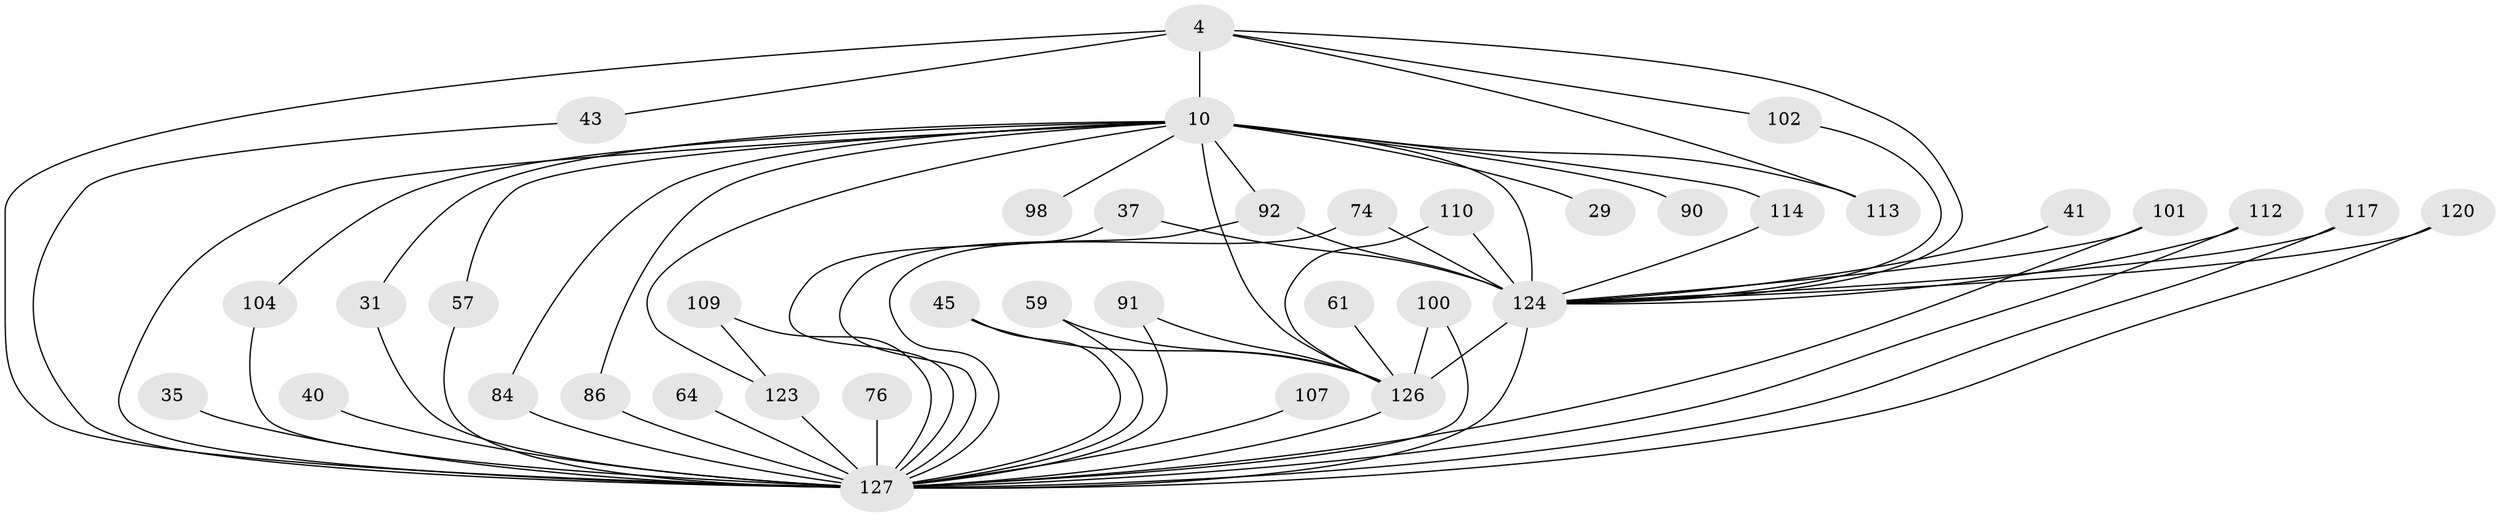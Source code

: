 // original degree distribution, {17: 0.007874015748031496, 14: 0.015748031496062992, 23: 0.015748031496062992, 25: 0.007874015748031496, 21: 0.007874015748031496, 36: 0.007874015748031496, 22: 0.007874015748031496, 29: 0.007874015748031496, 6: 0.015748031496062992, 5: 0.06299212598425197, 7: 0.015748031496062992, 3: 0.16535433070866143, 13: 0.007874015748031496, 4: 0.07874015748031496, 2: 0.5669291338582677, 8: 0.007874015748031496}
// Generated by graph-tools (version 1.1) at 2025/47/03/04/25 21:47:07]
// undirected, 38 vertices, 66 edges
graph export_dot {
graph [start="1"]
  node [color=gray90,style=filled];
  4 [super="+2"];
  10 [super="+7"];
  29;
  31;
  35;
  37;
  40;
  41;
  43;
  45;
  57;
  59;
  61;
  64;
  74;
  76;
  84 [super="+28+50+39"];
  86;
  90;
  91 [super="+73"];
  92 [super="+87+56"];
  98 [super="+16"];
  100;
  101 [super="+94"];
  102;
  104;
  107;
  109;
  110;
  112;
  113;
  114;
  117;
  120;
  123 [super="+66+105"];
  124 [super="+24+53+108+111"];
  126 [super="+118+115+119+125"];
  127 [super="+18+116+122+8+121+67"];
  4 -- 10 [weight=4];
  4 -- 102;
  4 -- 113;
  4 -- 43;
  4 -- 127 [weight=11];
  4 -- 124 [weight=8];
  10 -- 31;
  10 -- 57;
  10 -- 90 [weight=2];
  10 -- 98 [weight=3];
  10 -- 104;
  10 -- 114;
  10 -- 29;
  10 -- 86;
  10 -- 113;
  10 -- 127 [weight=12];
  10 -- 126 [weight=15];
  10 -- 84 [weight=2];
  10 -- 92 [weight=4];
  10 -- 123;
  10 -- 124 [weight=12];
  31 -- 127;
  35 -- 127 [weight=2];
  37 -- 127;
  37 -- 124;
  40 -- 127 [weight=2];
  41 -- 124;
  43 -- 127;
  45 -- 127;
  45 -- 126;
  57 -- 127;
  59 -- 127;
  59 -- 126;
  61 -- 126 [weight=2];
  64 -- 127 [weight=2];
  74 -- 127;
  74 -- 124;
  76 -- 127 [weight=2];
  84 -- 127 [weight=3];
  86 -- 127;
  91 -- 127 [weight=2];
  91 -- 126;
  92 -- 127 [weight=2];
  92 -- 124 [weight=2];
  100 -- 127;
  100 -- 126;
  101 -- 127;
  101 -- 124 [weight=2];
  102 -- 124;
  104 -- 127;
  107 -- 127 [weight=2];
  109 -- 127;
  109 -- 123;
  110 -- 126;
  110 -- 124;
  112 -- 127;
  112 -- 124;
  114 -- 124;
  117 -- 127;
  117 -- 124;
  120 -- 127;
  120 -- 124;
  123 -- 127 [weight=7];
  124 -- 126 [weight=5];
  124 -- 127 [weight=20];
  126 -- 127 [weight=8];
}
